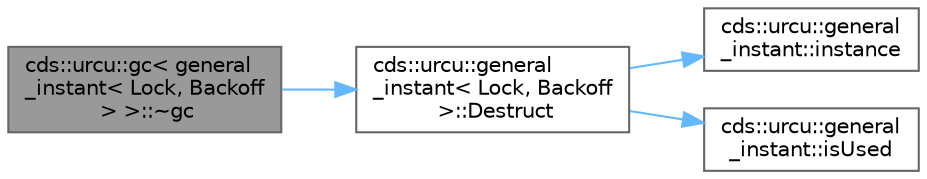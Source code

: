 digraph "cds::urcu::gc&lt; general_instant&lt; Lock, Backoff &gt; &gt;::~gc"
{
 // LATEX_PDF_SIZE
  bgcolor="transparent";
  edge [fontname=Helvetica,fontsize=10,labelfontname=Helvetica,labelfontsize=10];
  node [fontname=Helvetica,fontsize=10,shape=box,height=0.2,width=0.4];
  rankdir="LR";
  Node1 [id="Node000001",label="cds::urcu::gc\< general\l_instant\< Lock, Backoff\l \> \>::~gc",height=0.2,width=0.4,color="gray40", fillcolor="grey60", style="filled", fontcolor="black",tooltip="Destroys URCU general_instant singleton"];
  Node1 -> Node2 [id="edge1_Node000001_Node000002",color="steelblue1",style="solid",tooltip=" "];
  Node2 [id="Node000002",label="cds::urcu::general\l_instant\< Lock, Backoff\l \>::Destruct",height=0.2,width=0.4,color="grey40", fillcolor="white", style="filled",URL="$classcds_1_1urcu_1_1general__instant.html#a5e2d4ef6505e15390819380191ff8ac3",tooltip=" "];
  Node2 -> Node3 [id="edge2_Node000002_Node000003",color="steelblue1",style="solid",tooltip=" "];
  Node3 [id="Node000003",label="cds::urcu::general\l_instant::instance",height=0.2,width=0.4,color="grey40", fillcolor="white", style="filled",URL="$classcds_1_1urcu_1_1general__instant.html#a43027c794d76dfd1d6e7a24c746656e6",tooltip="Returns singleton instance"];
  Node2 -> Node4 [id="edge3_Node000002_Node000004",color="steelblue1",style="solid",tooltip=" "];
  Node4 [id="Node000004",label="cds::urcu::general\l_instant::isUsed",height=0.2,width=0.4,color="grey40", fillcolor="white", style="filled",URL="$classcds_1_1urcu_1_1general__instant.html#ad1dcca3fd6354474461da60e4f090c1d",tooltip="Checks if the singleton is created and ready to use"];
}
